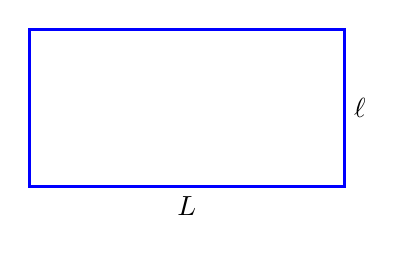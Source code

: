 ﻿\begin{tikzpicture}[scale=1]

\draw[very thick, blue] (0,0) rectangle (4,2);
\node at (2,0) [below] {$L$};
\node at (4,1) [right] {$\ell$};

\end{tikzpicture}
